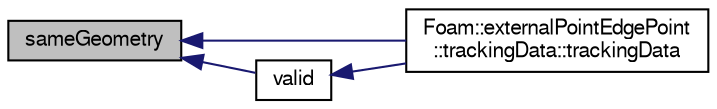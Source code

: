 digraph "sameGeometry"
{
  bgcolor="transparent";
  edge [fontname="FreeSans",fontsize="10",labelfontname="FreeSans",labelfontsize="10"];
  node [fontname="FreeSans",fontsize="10",shape=record];
  rankdir="LR";
  Node44 [label="sameGeometry",height=0.2,width=0.4,color="black", fillcolor="grey75", style="filled", fontcolor="black"];
  Node44 -> Node45 [dir="back",color="midnightblue",fontsize="10",style="solid",fontname="FreeSans"];
  Node45 [label="Foam::externalPointEdgePoint\l::trackingData::trackingData",height=0.2,width=0.4,color="black",URL="$a29542.html#a2700ae22fe241ff633f4e1862d18260b"];
  Node44 -> Node46 [dir="back",color="midnightblue",fontsize="10",style="solid",fontname="FreeSans"];
  Node46 [label="valid",height=0.2,width=0.4,color="black",URL="$a29538.html#aa4ad85c1548bba1f67ef9566c82f7baa",tooltip="Check whether origin has been changed at all or. "];
  Node46 -> Node45 [dir="back",color="midnightblue",fontsize="10",style="solid",fontname="FreeSans"];
}
